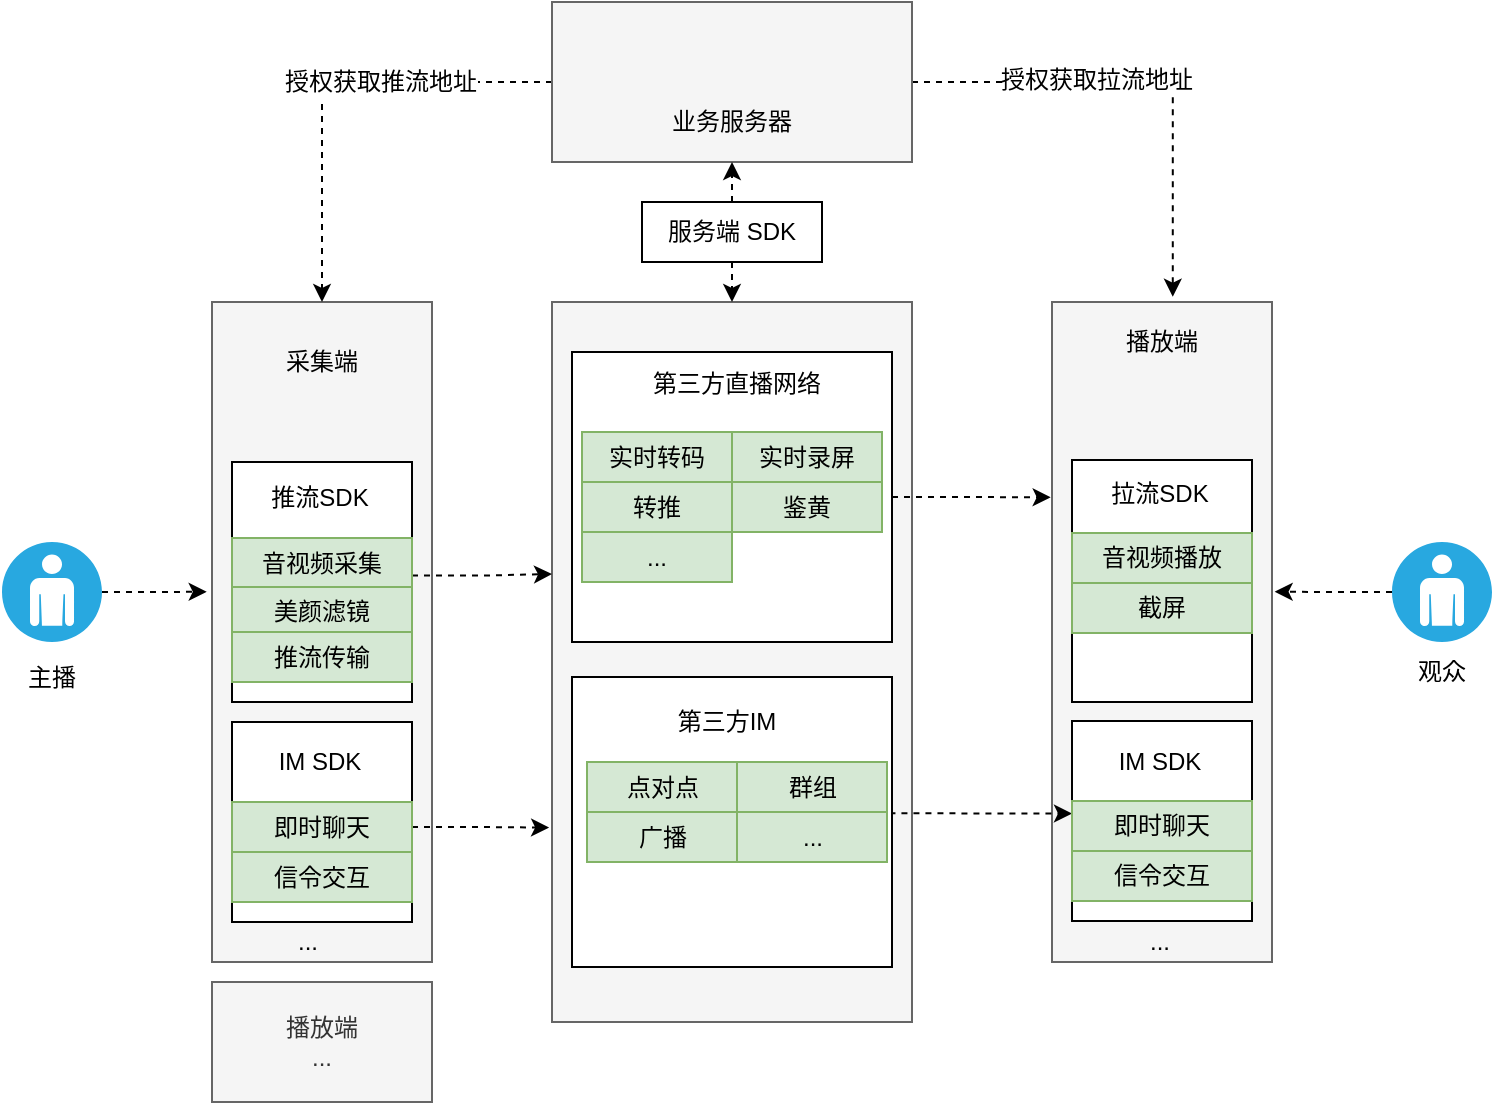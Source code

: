 <mxfile version="10.6.7" type="github"><diagram id="oesQ2IHil6tgki_5QlsM" name="直播"><mxGraphModel dx="932" dy="483" grid="1" gridSize="10" guides="1" tooltips="1" connect="1" arrows="1" fold="1" page="1" pageScale="1" pageWidth="827" pageHeight="1169" background="#ffffff" math="0" shadow="0"><root><mxCell id="0"/><mxCell id="1" parent="0"/><mxCell id="EyD_30xfjQtKq-Nvy-M9-2" value="" style="whiteSpace=wrap;html=1;fillColor=#f5f5f5;strokeColor=#666666;fontColor=#333333;" vertex="1" parent="1"><mxGeometry x="120" y="360" width="110" height="330" as="geometry"/></mxCell><mxCell id="EyD_30xfjQtKq-Nvy-M9-3" value="" style="whiteSpace=wrap;html=1;fillColor=#f5f5f5;strokeColor=#666666;fontColor=#333333;" vertex="1" parent="1"><mxGeometry x="290" y="360" width="180" height="360" as="geometry"/></mxCell><mxCell id="EyD_30xfjQtKq-Nvy-M9-46" style="edgeStyle=orthogonalEdgeStyle;rounded=0;orthogonalLoop=1;jettySize=auto;html=1;exitX=0;exitY=0.5;exitDx=0;exitDy=0;entryX=0.5;entryY=0;entryDx=0;entryDy=0;dashed=1;" edge="1" parent="1" source="EyD_30xfjQtKq-Nvy-M9-4" target="EyD_30xfjQtKq-Nvy-M9-2"><mxGeometry relative="1" as="geometry"/></mxCell><mxCell id="EyD_30xfjQtKq-Nvy-M9-47" value="授权获取推流地址" style="text;html=1;resizable=0;points=[];align=center;verticalAlign=middle;labelBackgroundColor=#ffffff;" vertex="1" connectable="0" parent="EyD_30xfjQtKq-Nvy-M9-46"><mxGeometry x="-0.236" relative="1" as="geometry"><mxPoint as="offset"/></mxGeometry></mxCell><mxCell id="EyD_30xfjQtKq-Nvy-M9-58" style="edgeStyle=orthogonalEdgeStyle;rounded=0;orthogonalLoop=1;jettySize=auto;html=1;exitX=1;exitY=0.5;exitDx=0;exitDy=0;entryX=0.549;entryY=-0.008;entryDx=0;entryDy=0;entryPerimeter=0;dashed=1;" edge="1" parent="1" source="EyD_30xfjQtKq-Nvy-M9-4" target="EyD_30xfjQtKq-Nvy-M9-7"><mxGeometry relative="1" as="geometry"/></mxCell><mxCell id="EyD_30xfjQtKq-Nvy-M9-59" value="授权获取拉流地址" style="text;html=1;resizable=0;points=[];align=center;verticalAlign=middle;labelBackgroundColor=#ffffff;" vertex="1" connectable="0" parent="EyD_30xfjQtKq-Nvy-M9-58"><mxGeometry x="-0.228" y="1" relative="1" as="geometry"><mxPoint as="offset"/></mxGeometry></mxCell><mxCell id="EyD_30xfjQtKq-Nvy-M9-4" value="" style="rounded=0;whiteSpace=wrap;html=1;fillColor=#f5f5f5;strokeColor=#666666;fontColor=#333333;" vertex="1" parent="1"><mxGeometry x="290" y="210" width="180" height="80" as="geometry"/></mxCell><mxCell id="EyD_30xfjQtKq-Nvy-M9-91" style="edgeStyle=orthogonalEdgeStyle;rounded=0;orthogonalLoop=1;jettySize=auto;html=1;exitX=1;exitY=0.5;exitDx=0;exitDy=0;exitPerimeter=0;entryX=-0.024;entryY=0.439;entryDx=0;entryDy=0;entryPerimeter=0;dashed=1;" edge="1" parent="1" source="EyD_30xfjQtKq-Nvy-M9-5" target="EyD_30xfjQtKq-Nvy-M9-2"><mxGeometry relative="1" as="geometry"/></mxCell><mxCell id="EyD_30xfjQtKq-Nvy-M9-5" value="" style="verticalLabelPosition=bottom;html=1;fillColor=#28A8E0;verticalAlign=top;points=[[0.145,0.145,0],[0.856,0.145,0],[0.855,0.855,0],[0.145,0.855,0],[0.5,0,0], [1,0.5,0], [0.5,1,0],[0,0.5,0]];pointerEvents=1;align=center;shape=mxgraph.cisco_safe.capability.user;" vertex="1" parent="1"><mxGeometry x="15" y="480" width="50" height="50" as="geometry"/></mxCell><mxCell id="EyD_30xfjQtKq-Nvy-M9-92" style="edgeStyle=orthogonalEdgeStyle;rounded=0;orthogonalLoop=1;jettySize=auto;html=1;exitX=0;exitY=0.5;exitDx=0;exitDy=0;exitPerimeter=0;entryX=1.012;entryY=0.439;entryDx=0;entryDy=0;entryPerimeter=0;dashed=1;" edge="1" parent="1" source="EyD_30xfjQtKq-Nvy-M9-6" target="EyD_30xfjQtKq-Nvy-M9-7"><mxGeometry relative="1" as="geometry"/></mxCell><mxCell id="EyD_30xfjQtKq-Nvy-M9-6" value="" style="verticalLabelPosition=bottom;html=1;fillColor=#28A8E0;verticalAlign=top;points=[[0.145,0.145,0],[0.856,0.145,0],[0.855,0.855,0],[0.145,0.855,0],[0.5,0,0], [1,0.5,0], [0.5,1,0],[0,0.5,0]];pointerEvents=1;align=center;shape=mxgraph.cisco_safe.capability.user;" vertex="1" parent="1"><mxGeometry x="710" y="480" width="50" height="50" as="geometry"/></mxCell><mxCell id="EyD_30xfjQtKq-Nvy-M9-7" value="" style="whiteSpace=wrap;html=1;fillColor=#f5f5f5;strokeColor=#666666;fontColor=#333333;" vertex="1" parent="1"><mxGeometry x="540" y="360" width="110" height="330" as="geometry"/></mxCell><mxCell id="EyD_30xfjQtKq-Nvy-M9-8" value="播放端&lt;br&gt;..." style="rounded=0;whiteSpace=wrap;html=1;fillColor=#f5f5f5;strokeColor=#666666;fontColor=#333333;" vertex="1" parent="1"><mxGeometry x="120" y="700" width="110" height="60" as="geometry"/></mxCell><mxCell id="EyD_30xfjQtKq-Nvy-M9-9" value="" style="rounded=0;whiteSpace=wrap;html=1;" vertex="1" parent="1"><mxGeometry x="130" y="440" width="90" height="120" as="geometry"/></mxCell><mxCell id="EyD_30xfjQtKq-Nvy-M9-12" value="采集端&lt;br&gt;" style="text;html=1;strokeColor=none;fillColor=none;align=center;verticalAlign=middle;whiteSpace=wrap;rounded=0;" vertex="1" parent="1"><mxGeometry x="155" y="380" width="40" height="20" as="geometry"/></mxCell><mxCell id="EyD_30xfjQtKq-Nvy-M9-14" value="播放端&lt;br&gt;" style="text;html=1;strokeColor=none;fillColor=none;align=center;verticalAlign=middle;whiteSpace=wrap;rounded=0;" vertex="1" parent="1"><mxGeometry x="575" y="370" width="40" height="20" as="geometry"/></mxCell><mxCell id="EyD_30xfjQtKq-Nvy-M9-17" value="" style="shape=image;html=1;verticalAlign=top;verticalLabelPosition=bottom;labelBackgroundColor=#ffffff;imageAspect=0;aspect=fixed;image=https://cdn2.iconfinder.com/data/icons/circle-icons-1/64/videocameraclassic-128.png" vertex="1" parent="1"><mxGeometry x="195" y="402.5" width="25" height="25" as="geometry"/></mxCell><mxCell id="EyD_30xfjQtKq-Nvy-M9-18" value="" style="shape=image;html=1;verticalAlign=top;verticalLabelPosition=bottom;labelBackgroundColor=#ffffff;imageAspect=0;aspect=fixed;image=https://cdn4.iconfinder.com/data/icons/iconsimple-logotypes/512/apple-128.png" vertex="1" parent="1"><mxGeometry x="162.5" y="400" width="25" height="25" as="geometry"/></mxCell><mxCell id="EyD_30xfjQtKq-Nvy-M9-24" value="" style="shape=image;html=1;verticalAlign=top;verticalLabelPosition=bottom;labelBackgroundColor=#ffffff;imageAspect=0;image=https://cdn4.iconfinder.com/data/icons/various-icons-2/128/Android.png;aspect=fixed;" vertex="1" parent="1"><mxGeometry x="130" y="401.5" width="25" height="25" as="geometry"/></mxCell><mxCell id="EyD_30xfjQtKq-Nvy-M9-26" value="推流SDK" style="text;html=1;strokeColor=none;fillColor=none;align=center;verticalAlign=middle;whiteSpace=wrap;rounded=0;" vertex="1" parent="1"><mxGeometry x="148" y="445" width="52" height="25" as="geometry"/></mxCell><mxCell id="EyD_30xfjQtKq-Nvy-M9-27" value="主播" style="text;html=1;strokeColor=none;fillColor=none;align=center;verticalAlign=middle;whiteSpace=wrap;rounded=0;" vertex="1" parent="1"><mxGeometry x="20" y="537.5" width="40" height="20" as="geometry"/></mxCell><mxCell id="EyD_30xfjQtKq-Nvy-M9-28" value="观众" style="text;html=1;strokeColor=none;fillColor=none;align=center;verticalAlign=middle;whiteSpace=wrap;rounded=0;" vertex="1" parent="1"><mxGeometry x="715" y="535" width="40" height="20" as="geometry"/></mxCell><mxCell id="EyD_30xfjQtKq-Nvy-M9-32" value="" style="shape=image;html=1;verticalAlign=top;verticalLabelPosition=bottom;labelBackgroundColor=#ffffff;imageAspect=0;aspect=fixed;image=https://cdn3.iconfinder.com/data/icons/basic-interface/100/database-128.png" vertex="1" parent="1"><mxGeometry x="360" y="220" width="40" height="40" as="geometry"/></mxCell><mxCell id="EyD_30xfjQtKq-Nvy-M9-33" value="业务服务器&lt;br&gt;" style="text;html=1;strokeColor=none;fillColor=none;align=center;verticalAlign=middle;whiteSpace=wrap;rounded=0;" vertex="1" parent="1"><mxGeometry x="345" y="260" width="70" height="20" as="geometry"/></mxCell><mxCell id="EyD_30xfjQtKq-Nvy-M9-67" style="edgeStyle=orthogonalEdgeStyle;rounded=0;orthogonalLoop=1;jettySize=auto;html=1;exitX=1;exitY=0.75;exitDx=0;exitDy=0;dashed=1;" edge="1" parent="1" source="EyD_30xfjQtKq-Nvy-M9-34"><mxGeometry relative="1" as="geometry"><mxPoint x="290" y="496" as="targetPoint"/></mxGeometry></mxCell><mxCell id="EyD_30xfjQtKq-Nvy-M9-34" value="音视频采集" style="rounded=0;whiteSpace=wrap;html=1;glass=0;shadow=0;comic=0;fillColor=#d5e8d4;strokeColor=#82b366;" vertex="1" parent="1"><mxGeometry x="130" y="478" width="90" height="25" as="geometry"/></mxCell><mxCell id="EyD_30xfjQtKq-Nvy-M9-35" value="美颜滤镜" style="rounded=0;whiteSpace=wrap;html=1;glass=0;shadow=0;comic=0;fillColor=#d5e8d4;strokeColor=#82b366;" vertex="1" parent="1"><mxGeometry x="130" y="502.5" width="90" height="25" as="geometry"/></mxCell><mxCell id="EyD_30xfjQtKq-Nvy-M9-36" value="" style="shape=image;html=1;verticalAlign=top;verticalLabelPosition=bottom;labelBackgroundColor=#ffffff;imageAspect=0;aspect=fixed;image=https://cdn4.iconfinder.com/data/icons/iconsimple-logotypes/512/apple-128.png" vertex="1" parent="1"><mxGeometry x="582.5" y="400.5" width="25" height="25" as="geometry"/></mxCell><mxCell id="EyD_30xfjQtKq-Nvy-M9-37" value="" style="shape=image;html=1;verticalAlign=top;verticalLabelPosition=bottom;labelBackgroundColor=#ffffff;imageAspect=0;image=https://cdn4.iconfinder.com/data/icons/various-icons-2/128/Android.png;aspect=fixed;" vertex="1" parent="1"><mxGeometry x="550" y="401.5" width="25" height="25" as="geometry"/></mxCell><mxCell id="EyD_30xfjQtKq-Nvy-M9-38" value="" style="shape=image;html=1;verticalAlign=top;verticalLabelPosition=bottom;labelBackgroundColor=#ffffff;imageAspect=0;aspect=fixed;image=https://cdn0.iconfinder.com/data/icons/social-media-2092/100/social-58-128.png;shadow=0;glass=0;comic=0;" vertex="1" parent="1"><mxGeometry x="615" y="402.5" width="25" height="25" as="geometry"/></mxCell><mxCell id="EyD_30xfjQtKq-Nvy-M9-39" value="推流传输" style="rounded=0;whiteSpace=wrap;html=1;glass=0;shadow=0;comic=0;fillColor=#d5e8d4;strokeColor=#82b366;" vertex="1" parent="1"><mxGeometry x="130" y="525" width="90" height="25" as="geometry"/></mxCell><mxCell id="EyD_30xfjQtKq-Nvy-M9-41" value="..." style="text;html=1;strokeColor=none;fillColor=none;align=center;verticalAlign=middle;whiteSpace=wrap;rounded=0;shadow=0;glass=0;comic=0;" vertex="1" parent="1"><mxGeometry x="148" y="670" width="40" height="20" as="geometry"/></mxCell><mxCell id="EyD_30xfjQtKq-Nvy-M9-55" style="edgeStyle=orthogonalEdgeStyle;rounded=0;orthogonalLoop=1;jettySize=auto;html=1;exitX=0.5;exitY=0;exitDx=0;exitDy=0;entryX=0.5;entryY=1;entryDx=0;entryDy=0;dashed=1;" edge="1" parent="1" source="EyD_30xfjQtKq-Nvy-M9-48" target="EyD_30xfjQtKq-Nvy-M9-4"><mxGeometry relative="1" as="geometry"/></mxCell><mxCell id="EyD_30xfjQtKq-Nvy-M9-56" style="edgeStyle=orthogonalEdgeStyle;rounded=0;orthogonalLoop=1;jettySize=auto;html=1;exitX=0.5;exitY=1;exitDx=0;exitDy=0;entryX=0.5;entryY=0;entryDx=0;entryDy=0;dashed=1;" edge="1" parent="1" source="EyD_30xfjQtKq-Nvy-M9-48" target="EyD_30xfjQtKq-Nvy-M9-3"><mxGeometry relative="1" as="geometry"/></mxCell><mxCell id="EyD_30xfjQtKq-Nvy-M9-48" value="服务端 SDK" style="rounded=0;whiteSpace=wrap;html=1;shadow=0;glass=0;comic=0;" vertex="1" parent="1"><mxGeometry x="335" y="310" width="90" height="30" as="geometry"/></mxCell><mxCell id="EyD_30xfjQtKq-Nvy-M9-50" value="" style="rounded=0;whiteSpace=wrap;html=1;" vertex="1" parent="1"><mxGeometry x="130" y="570" width="90" height="100" as="geometry"/></mxCell><mxCell id="EyD_30xfjQtKq-Nvy-M9-51" value="IM SDK" style="text;html=1;strokeColor=none;fillColor=none;align=center;verticalAlign=middle;whiteSpace=wrap;rounded=0;shadow=0;glass=0;comic=0;" vertex="1" parent="1"><mxGeometry x="148" y="580" width="52" height="20" as="geometry"/></mxCell><mxCell id="EyD_30xfjQtKq-Nvy-M9-68" style="edgeStyle=orthogonalEdgeStyle;rounded=0;orthogonalLoop=1;jettySize=auto;html=1;exitX=1;exitY=0.5;exitDx=0;exitDy=0;entryX=-0.008;entryY=0.73;entryDx=0;entryDy=0;entryPerimeter=0;dashed=1;" edge="1" parent="1" source="EyD_30xfjQtKq-Nvy-M9-53" target="EyD_30xfjQtKq-Nvy-M9-3"><mxGeometry relative="1" as="geometry"/></mxCell><mxCell id="EyD_30xfjQtKq-Nvy-M9-53" value="即时聊天" style="rounded=0;whiteSpace=wrap;html=1;glass=0;shadow=0;comic=0;fillColor=#d5e8d4;strokeColor=#82b366;" vertex="1" parent="1"><mxGeometry x="130" y="610" width="90" height="25" as="geometry"/></mxCell><mxCell id="EyD_30xfjQtKq-Nvy-M9-54" value="信令交互" style="rounded=0;whiteSpace=wrap;html=1;glass=0;shadow=0;comic=0;fillColor=#d5e8d4;strokeColor=#82b366;" vertex="1" parent="1"><mxGeometry x="130" y="635" width="90" height="25" as="geometry"/></mxCell><mxCell id="EyD_30xfjQtKq-Nvy-M9-70" style="edgeStyle=orthogonalEdgeStyle;rounded=0;orthogonalLoop=1;jettySize=auto;html=1;exitX=1;exitY=0.5;exitDx=0;exitDy=0;entryX=-0.006;entryY=0.296;entryDx=0;entryDy=0;entryPerimeter=0;dashed=1;" edge="1" parent="1" source="EyD_30xfjQtKq-Nvy-M9-60" target="EyD_30xfjQtKq-Nvy-M9-7"><mxGeometry relative="1" as="geometry"/></mxCell><mxCell id="EyD_30xfjQtKq-Nvy-M9-60" value="" style="rounded=0;whiteSpace=wrap;html=1;shadow=0;glass=0;comic=0;" vertex="1" parent="1"><mxGeometry x="300" y="385" width="160" height="145" as="geometry"/></mxCell><mxCell id="EyD_30xfjQtKq-Nvy-M9-79" style="edgeStyle=orthogonalEdgeStyle;rounded=0;orthogonalLoop=1;jettySize=auto;html=1;exitX=0.992;exitY=0.47;exitDx=0;exitDy=0;entryX=0;entryY=0.25;entryDx=0;entryDy=0;dashed=1;exitPerimeter=0;" edge="1" parent="1" source="EyD_30xfjQtKq-Nvy-M9-61" target="EyD_30xfjQtKq-Nvy-M9-77"><mxGeometry relative="1" as="geometry"/></mxCell><mxCell id="EyD_30xfjQtKq-Nvy-M9-61" value="" style="rounded=0;whiteSpace=wrap;html=1;shadow=0;glass=0;comic=0;" vertex="1" parent="1"><mxGeometry x="300" y="547.5" width="160" height="145" as="geometry"/></mxCell><mxCell id="EyD_30xfjQtKq-Nvy-M9-63" value="第三方直播网络" style="text;html=1;strokeColor=none;fillColor=none;align=center;verticalAlign=middle;whiteSpace=wrap;rounded=0;shadow=0;glass=0;comic=0;" vertex="1" parent="1"><mxGeometry x="335" y="391" width="95" height="19" as="geometry"/></mxCell><mxCell id="EyD_30xfjQtKq-Nvy-M9-64" value="第三方IM" style="text;html=1;strokeColor=none;fillColor=none;align=center;verticalAlign=middle;whiteSpace=wrap;rounded=0;shadow=0;glass=0;comic=0;" vertex="1" parent="1"><mxGeometry x="330" y="560" width="95" height="19" as="geometry"/></mxCell><mxCell id="EyD_30xfjQtKq-Nvy-M9-75" value="" style="rounded=0;whiteSpace=wrap;html=1;" vertex="1" parent="1"><mxGeometry x="550" y="569.5" width="90" height="100" as="geometry"/></mxCell><mxCell id="EyD_30xfjQtKq-Nvy-M9-76" value="IM SDK" style="text;html=1;strokeColor=none;fillColor=none;align=center;verticalAlign=middle;whiteSpace=wrap;rounded=0;shadow=0;glass=0;comic=0;" vertex="1" parent="1"><mxGeometry x="568" y="579.5" width="52" height="20" as="geometry"/></mxCell><mxCell id="EyD_30xfjQtKq-Nvy-M9-77" value="即时聊天" style="rounded=0;whiteSpace=wrap;html=1;glass=0;shadow=0;comic=0;fillColor=#d5e8d4;strokeColor=#82b366;" vertex="1" parent="1"><mxGeometry x="550" y="609.5" width="90" height="25" as="geometry"/></mxCell><mxCell id="EyD_30xfjQtKq-Nvy-M9-78" value="信令交互" style="rounded=0;whiteSpace=wrap;html=1;glass=0;shadow=0;comic=0;fillColor=#d5e8d4;strokeColor=#82b366;" vertex="1" parent="1"><mxGeometry x="550" y="634.5" width="90" height="25" as="geometry"/></mxCell><mxCell id="EyD_30xfjQtKq-Nvy-M9-85" value="" style="rounded=0;whiteSpace=wrap;html=1;" vertex="1" parent="1"><mxGeometry x="550" y="439" width="90" height="121" as="geometry"/></mxCell><mxCell id="EyD_30xfjQtKq-Nvy-M9-86" value="拉流SDK" style="text;html=1;strokeColor=none;fillColor=none;align=center;verticalAlign=middle;whiteSpace=wrap;rounded=0;" vertex="1" parent="1"><mxGeometry x="568" y="443.5" width="52" height="25" as="geometry"/></mxCell><mxCell id="EyD_30xfjQtKq-Nvy-M9-90" value="..." style="text;html=1;strokeColor=none;fillColor=none;align=center;verticalAlign=middle;whiteSpace=wrap;rounded=0;shadow=0;glass=0;comic=0;" vertex="1" parent="1"><mxGeometry x="574" y="670" width="40" height="20" as="geometry"/></mxCell><mxCell id="EyD_30xfjQtKq-Nvy-M9-93" value="实时转码" style="rounded=0;whiteSpace=wrap;html=1;shadow=0;glass=0;comic=0;fillColor=#d5e8d4;strokeColor=#82b366;" vertex="1" parent="1"><mxGeometry x="305" y="425" width="75" height="25" as="geometry"/></mxCell><mxCell id="EyD_30xfjQtKq-Nvy-M9-94" value="实时录屏" style="rounded=0;whiteSpace=wrap;html=1;shadow=0;glass=0;comic=0;fillColor=#d5e8d4;strokeColor=#82b366;" vertex="1" parent="1"><mxGeometry x="380" y="425" width="75" height="25" as="geometry"/></mxCell><mxCell id="EyD_30xfjQtKq-Nvy-M9-95" value="转推" style="rounded=0;whiteSpace=wrap;html=1;shadow=0;glass=0;comic=0;fillColor=#d5e8d4;strokeColor=#82b366;" vertex="1" parent="1"><mxGeometry x="305" y="450" width="75" height="25" as="geometry"/></mxCell><mxCell id="EyD_30xfjQtKq-Nvy-M9-96" value="鉴黄" style="rounded=0;whiteSpace=wrap;html=1;shadow=0;glass=0;comic=0;fillColor=#d5e8d4;strokeColor=#82b366;" vertex="1" parent="1"><mxGeometry x="380" y="450" width="75" height="25" as="geometry"/></mxCell><mxCell id="EyD_30xfjQtKq-Nvy-M9-97" value="..." style="rounded=0;whiteSpace=wrap;html=1;shadow=0;glass=0;comic=0;fillColor=#d5e8d4;strokeColor=#82b366;" vertex="1" parent="1"><mxGeometry x="305" y="475" width="75" height="25" as="geometry"/></mxCell><mxCell id="EyD_30xfjQtKq-Nvy-M9-98" value="点对点" style="rounded=0;whiteSpace=wrap;html=1;shadow=0;glass=0;comic=0;fillColor=#d5e8d4;strokeColor=#82b366;" vertex="1" parent="1"><mxGeometry x="307.5" y="590" width="75" height="25" as="geometry"/></mxCell><mxCell id="EyD_30xfjQtKq-Nvy-M9-99" value="群组" style="rounded=0;whiteSpace=wrap;html=1;shadow=0;glass=0;comic=0;fillColor=#d5e8d4;strokeColor=#82b366;" vertex="1" parent="1"><mxGeometry x="382.5" y="590" width="75" height="25" as="geometry"/></mxCell><mxCell id="EyD_30xfjQtKq-Nvy-M9-100" value="广播" style="rounded=0;whiteSpace=wrap;html=1;shadow=0;glass=0;comic=0;fillColor=#d5e8d4;strokeColor=#82b366;" vertex="1" parent="1"><mxGeometry x="307.5" y="615" width="75" height="25" as="geometry"/></mxCell><mxCell id="EyD_30xfjQtKq-Nvy-M9-101" value="..." style="rounded=0;whiteSpace=wrap;html=1;shadow=0;glass=0;comic=0;fillColor=#d5e8d4;strokeColor=#82b366;" vertex="1" parent="1"><mxGeometry x="382.5" y="615" width="75" height="25" as="geometry"/></mxCell><mxCell id="EyD_30xfjQtKq-Nvy-M9-102" value="音视频播放" style="rounded=0;whiteSpace=wrap;html=1;glass=0;shadow=0;comic=0;fillColor=#d5e8d4;strokeColor=#82b366;" vertex="1" parent="1"><mxGeometry x="550" y="475.5" width="90" height="25" as="geometry"/></mxCell><mxCell id="EyD_30xfjQtKq-Nvy-M9-103" value="截屏" style="rounded=0;whiteSpace=wrap;html=1;glass=0;shadow=0;comic=0;fillColor=#d5e8d4;strokeColor=#82b366;" vertex="1" parent="1"><mxGeometry x="550" y="500.5" width="90" height="25" as="geometry"/></mxCell></root></mxGraphModel></diagram></mxfile>